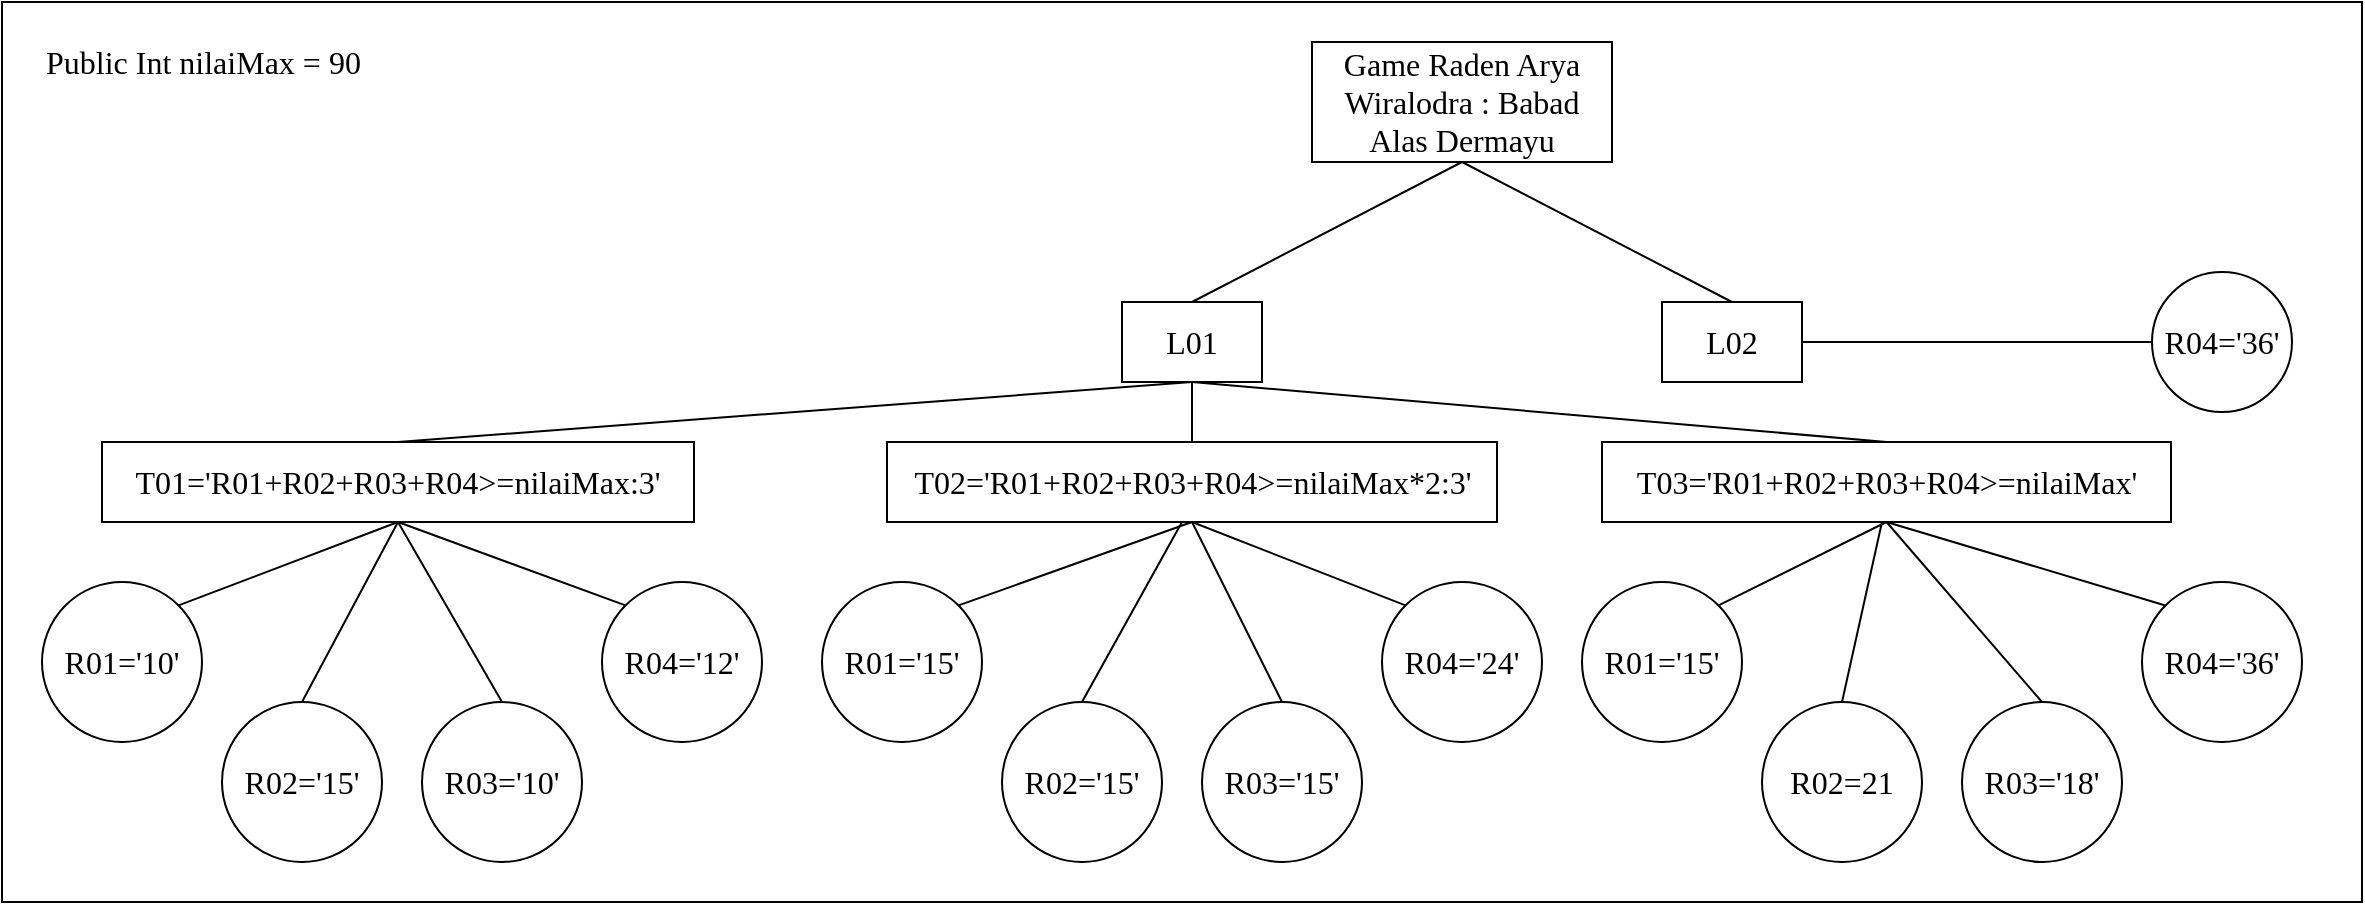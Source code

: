 <mxfile version="13.7.6" type="github">
  <diagram id="N4XQ_CXPnWO7x1Vv_Hcr" name="Page-1">
    <mxGraphModel dx="2131" dy="604" grid="1" gridSize="10" guides="1" tooltips="1" connect="1" arrows="1" fold="1" page="1" pageScale="1" pageWidth="900" pageHeight="800" math="0" shadow="0">
      <root>
        <mxCell id="0" />
        <mxCell id="1" parent="0" />
        <mxCell id="ycpoEHU6syWwGk231tpJ-1" value="" style="rounded=0;whiteSpace=wrap;html=1;fontSize=16;fontFamily=Times New Roman;fontStyle=0" parent="1" vertex="1">
          <mxGeometry x="-440" y="70" width="1180" height="450" as="geometry" />
        </mxCell>
        <mxCell id="ycpoEHU6syWwGk231tpJ-5" value="&lt;span style=&quot;font-size: 16px;&quot; lang=&quot;EN-US&quot;&gt;Game&lt;/span&gt;&lt;span style=&quot;font-size: 16px;&quot;&gt;&lt;span style=&quot;font-size: 16px;&quot; lang=&quot;EN-US&quot;&gt; &lt;/span&gt;&lt;/span&gt;&lt;span style=&quot;font-size: 16px;&quot; lang=&quot;EN-US&quot;&gt;Raden Arya Wiralodra : Babad Alas Dermayu&lt;/span&gt;" style="rounded=0;whiteSpace=wrap;html=1;fontSize=16;fontFamily=Times New Roman;fontStyle=0" parent="1" vertex="1">
          <mxGeometry x="215" y="90" width="150" height="60" as="geometry" />
        </mxCell>
        <mxCell id="ycpoEHU6syWwGk231tpJ-9" value="L01" style="rounded=0;whiteSpace=wrap;html=1;fontSize=16;fontFamily=Times New Roman;fontStyle=0" parent="1" vertex="1">
          <mxGeometry x="120" y="220" width="70" height="40" as="geometry" />
        </mxCell>
        <mxCell id="ycpoEHU6syWwGk231tpJ-12" value="T01=&#39;&lt;span style=&quot;font-size: 16px;&quot;&gt;&lt;span style=&quot;font-size: 16px;&quot; lang=&quot;EN-US&quot;&gt;R01+R02+R03+R04&amp;gt;=nilaiMax:3&lt;/span&gt;&lt;/span&gt;&#39;" style="rounded=0;whiteSpace=wrap;html=1;fontSize=16;fontFamily=Times New Roman;fontStyle=0" parent="1" vertex="1">
          <mxGeometry x="-390" y="290" width="296" height="40" as="geometry" />
        </mxCell>
        <mxCell id="ycpoEHU6syWwGk231tpJ-13" value="R02=&#39;15&#39;" style="ellipse;whiteSpace=wrap;html=1;aspect=fixed;fontSize=16;fontFamily=Times New Roman;fontStyle=0" parent="1" vertex="1">
          <mxGeometry x="-330" y="420" width="80" height="80" as="geometry" />
        </mxCell>
        <mxCell id="ycpoEHU6syWwGk231tpJ-14" value="&lt;div style=&quot;font-size: 16px;&quot;&gt;R03=&#39;10&#39;&lt;/div&gt;" style="ellipse;whiteSpace=wrap;html=1;aspect=fixed;fontSize=16;fontFamily=Times New Roman;fontStyle=0" parent="1" vertex="1">
          <mxGeometry x="-230" y="420" width="80" height="80" as="geometry" />
        </mxCell>
        <mxCell id="ycpoEHU6syWwGk231tpJ-15" value="R04=&#39;12&#39;" style="ellipse;whiteSpace=wrap;html=1;aspect=fixed;fontSize=16;fontFamily=Times New Roman;fontStyle=0" parent="1" vertex="1">
          <mxGeometry x="-140" y="360" width="80" height="80" as="geometry" />
        </mxCell>
        <mxCell id="ycpoEHU6syWwGk231tpJ-16" value="&lt;div style=&quot;font-size: 16px;&quot;&gt;R01=&#39;10&#39;&lt;/div&gt;" style="ellipse;whiteSpace=wrap;html=1;aspect=fixed;fontSize=16;fontFamily=Times New Roman;fontStyle=0" parent="1" vertex="1">
          <mxGeometry x="-420" y="360" width="80" height="80" as="geometry" />
        </mxCell>
        <mxCell id="ycpoEHU6syWwGk231tpJ-17" value="" style="endArrow=none;html=1;exitX=0.5;exitY=1;exitDx=0;exitDy=0;entryX=1;entryY=0;entryDx=0;entryDy=0;fontSize=16;fontFamily=Times New Roman;fontStyle=0" parent="1" source="ycpoEHU6syWwGk231tpJ-12" target="ycpoEHU6syWwGk231tpJ-16" edge="1">
          <mxGeometry width="50" height="50" relative="1" as="geometry">
            <mxPoint x="80" y="430" as="sourcePoint" />
            <mxPoint x="130" y="380" as="targetPoint" />
          </mxGeometry>
        </mxCell>
        <mxCell id="ycpoEHU6syWwGk231tpJ-18" value="" style="endArrow=none;html=1;exitX=0.5;exitY=1;exitDx=0;exitDy=0;entryX=0.5;entryY=0;entryDx=0;entryDy=0;fontSize=16;fontFamily=Times New Roman;fontStyle=0" parent="1" source="ycpoEHU6syWwGk231tpJ-12" target="ycpoEHU6syWwGk231tpJ-13" edge="1">
          <mxGeometry width="50" height="50" relative="1" as="geometry">
            <mxPoint x="-235.0" y="360" as="sourcePoint" />
            <mxPoint x="-351.716" y="371.716" as="targetPoint" />
          </mxGeometry>
        </mxCell>
        <mxCell id="ycpoEHU6syWwGk231tpJ-19" value="" style="endArrow=none;html=1;exitX=0.5;exitY=1;exitDx=0;exitDy=0;entryX=0.5;entryY=0;entryDx=0;entryDy=0;fontSize=16;fontFamily=Times New Roman;fontStyle=0" parent="1" source="ycpoEHU6syWwGk231tpJ-12" target="ycpoEHU6syWwGk231tpJ-14" edge="1">
          <mxGeometry width="50" height="50" relative="1" as="geometry">
            <mxPoint x="-235.0" y="360" as="sourcePoint" />
            <mxPoint x="-290" y="420" as="targetPoint" />
          </mxGeometry>
        </mxCell>
        <mxCell id="ycpoEHU6syWwGk231tpJ-20" value="" style="endArrow=none;html=1;exitX=0.5;exitY=1;exitDx=0;exitDy=0;entryX=0;entryY=0;entryDx=0;entryDy=0;fontSize=16;fontFamily=Times New Roman;fontStyle=0" parent="1" source="ycpoEHU6syWwGk231tpJ-12" target="ycpoEHU6syWwGk231tpJ-15" edge="1">
          <mxGeometry width="50" height="50" relative="1" as="geometry">
            <mxPoint x="-235.0" y="360" as="sourcePoint" />
            <mxPoint x="-213.68" y="420" as="targetPoint" />
          </mxGeometry>
        </mxCell>
        <mxCell id="ycpoEHU6syWwGk231tpJ-21" value="T02=&#39;&lt;span style=&quot;font-size: 16px;&quot;&gt;&lt;span style=&quot;font-size: 16px;&quot; lang=&quot;EN-US&quot;&gt;R01+R02+R03+R04&amp;gt;=&lt;/span&gt;&lt;/span&gt;&lt;span style=&quot;font-size: 16px;&quot;&gt;&lt;span style=&quot;font-size: 16px;&quot; lang=&quot;EN-US&quot;&gt;nilaiMax*2:3&lt;/span&gt;&lt;/span&gt;&#39;" style="rounded=0;whiteSpace=wrap;html=1;fontSize=16;fontFamily=Times New Roman;fontStyle=0" parent="1" vertex="1">
          <mxGeometry x="2.5" y="290" width="305" height="40" as="geometry" />
        </mxCell>
        <mxCell id="ycpoEHU6syWwGk231tpJ-22" value="R02=&#39;15&#39;" style="ellipse;whiteSpace=wrap;html=1;aspect=fixed;fontSize=16;fontFamily=Times New Roman;fontStyle=0" parent="1" vertex="1">
          <mxGeometry x="60" y="420" width="80" height="80" as="geometry" />
        </mxCell>
        <mxCell id="ycpoEHU6syWwGk231tpJ-23" value="&lt;div style=&quot;font-size: 16px;&quot;&gt;R03=&#39;15&#39;&lt;/div&gt;" style="ellipse;whiteSpace=wrap;html=1;aspect=fixed;fontSize=16;fontFamily=Times New Roman;fontStyle=0" parent="1" vertex="1">
          <mxGeometry x="160" y="420" width="80" height="80" as="geometry" />
        </mxCell>
        <mxCell id="ycpoEHU6syWwGk231tpJ-24" value="R04=&#39;24&#39;" style="ellipse;whiteSpace=wrap;html=1;aspect=fixed;fontSize=16;fontFamily=Times New Roman;fontStyle=0" parent="1" vertex="1">
          <mxGeometry x="250" y="360" width="80" height="80" as="geometry" />
        </mxCell>
        <mxCell id="ycpoEHU6syWwGk231tpJ-25" value="&lt;div style=&quot;font-size: 16px;&quot;&gt;R01=&#39;15&#39;&lt;/div&gt;" style="ellipse;whiteSpace=wrap;html=1;aspect=fixed;fontSize=16;fontFamily=Times New Roman;fontStyle=0" parent="1" vertex="1">
          <mxGeometry x="-30" y="360" width="80" height="80" as="geometry" />
        </mxCell>
        <mxCell id="ycpoEHU6syWwGk231tpJ-26" value="" style="endArrow=none;html=1;exitX=0.5;exitY=1;exitDx=0;exitDy=0;entryX=1;entryY=0;entryDx=0;entryDy=0;fontSize=16;fontFamily=Times New Roman;fontStyle=0" parent="1" source="ycpoEHU6syWwGk231tpJ-21" target="ycpoEHU6syWwGk231tpJ-25" edge="1">
          <mxGeometry width="50" height="50" relative="1" as="geometry">
            <mxPoint x="470" y="430" as="sourcePoint" />
            <mxPoint x="520" y="380" as="targetPoint" />
          </mxGeometry>
        </mxCell>
        <mxCell id="ycpoEHU6syWwGk231tpJ-27" value="" style="endArrow=none;html=1;entryX=0.5;entryY=0;entryDx=0;entryDy=0;fontSize=16;fontFamily=Times New Roman;fontStyle=0" parent="1" target="ycpoEHU6syWwGk231tpJ-22" edge="1">
          <mxGeometry width="50" height="50" relative="1" as="geometry">
            <mxPoint x="150" y="330" as="sourcePoint" />
            <mxPoint x="38.284" y="371.716" as="targetPoint" />
          </mxGeometry>
        </mxCell>
        <mxCell id="ycpoEHU6syWwGk231tpJ-28" value="" style="endArrow=none;html=1;exitX=0.5;exitY=1;exitDx=0;exitDy=0;entryX=0.5;entryY=0;entryDx=0;entryDy=0;fontSize=16;fontFamily=Times New Roman;fontStyle=0" parent="1" source="ycpoEHU6syWwGk231tpJ-21" target="ycpoEHU6syWwGk231tpJ-23" edge="1">
          <mxGeometry width="50" height="50" relative="1" as="geometry">
            <mxPoint x="155" y="360" as="sourcePoint" />
            <mxPoint x="100" y="420" as="targetPoint" />
          </mxGeometry>
        </mxCell>
        <mxCell id="ycpoEHU6syWwGk231tpJ-29" value="" style="endArrow=none;html=1;entryX=0;entryY=0;entryDx=0;entryDy=0;fontSize=16;exitX=0.5;exitY=1;exitDx=0;exitDy=0;fontFamily=Times New Roman;fontStyle=0" parent="1" source="ycpoEHU6syWwGk231tpJ-21" target="ycpoEHU6syWwGk231tpJ-24" edge="1">
          <mxGeometry width="50" height="50" relative="1" as="geometry">
            <mxPoint x="150" y="340" as="sourcePoint" />
            <mxPoint x="176.32" y="420" as="targetPoint" />
          </mxGeometry>
        </mxCell>
        <mxCell id="ycpoEHU6syWwGk231tpJ-30" value="&lt;div style=&quot;font-size: 16px;&quot;&gt;T03=&#39;&lt;span style=&quot;font-size: 16px;&quot;&gt;&lt;span style=&quot;font-size: 16px;&quot; lang=&quot;EN-US&quot;&gt;R01+R02+R03+R04&amp;gt;=&lt;/span&gt;&lt;/span&gt;&lt;span style=&quot;font-size: 16px;&quot;&gt;&lt;span style=&quot;font-size: 16px;&quot; lang=&quot;EN-US&quot;&gt;nilaiMax&lt;/span&gt;&lt;/span&gt;&#39;&lt;/div&gt;" style="rounded=0;whiteSpace=wrap;html=1;fontSize=16;fontFamily=Times New Roman;fontStyle=0" parent="1" vertex="1">
          <mxGeometry x="360" y="290" width="284.5" height="40" as="geometry" />
        </mxCell>
        <mxCell id="ycpoEHU6syWwGk231tpJ-31" value="R02=21" style="ellipse;whiteSpace=wrap;html=1;aspect=fixed;fontSize=16;fontFamily=Times New Roman;fontStyle=0" parent="1" vertex="1">
          <mxGeometry x="440" y="420" width="80" height="80" as="geometry" />
        </mxCell>
        <mxCell id="ycpoEHU6syWwGk231tpJ-32" value="&lt;div style=&quot;font-size: 16px;&quot;&gt;R03=&#39;18&#39;&lt;/div&gt;" style="ellipse;whiteSpace=wrap;html=1;aspect=fixed;fontSize=16;fontFamily=Times New Roman;fontStyle=0" parent="1" vertex="1">
          <mxGeometry x="540" y="420" width="80" height="80" as="geometry" />
        </mxCell>
        <mxCell id="ycpoEHU6syWwGk231tpJ-33" value="R04=&#39;36&#39;" style="ellipse;whiteSpace=wrap;html=1;aspect=fixed;fontSize=16;fontFamily=Times New Roman;fontStyle=0" parent="1" vertex="1">
          <mxGeometry x="630" y="360" width="80" height="80" as="geometry" />
        </mxCell>
        <mxCell id="ycpoEHU6syWwGk231tpJ-34" value="&lt;div style=&quot;font-size: 16px;&quot;&gt;R01=&#39;15&#39;&lt;/div&gt;" style="ellipse;whiteSpace=wrap;html=1;aspect=fixed;fontSize=16;fontFamily=Times New Roman;fontStyle=0" parent="1" vertex="1">
          <mxGeometry x="350" y="360" width="80" height="80" as="geometry" />
        </mxCell>
        <mxCell id="ycpoEHU6syWwGk231tpJ-35" value="" style="endArrow=none;html=1;exitX=0.5;exitY=1;exitDx=0;exitDy=0;entryX=1;entryY=0;entryDx=0;entryDy=0;fontSize=16;fontFamily=Times New Roman;fontStyle=0" parent="1" source="ycpoEHU6syWwGk231tpJ-30" target="ycpoEHU6syWwGk231tpJ-34" edge="1">
          <mxGeometry width="50" height="50" relative="1" as="geometry">
            <mxPoint x="850" y="430" as="sourcePoint" />
            <mxPoint x="900" y="380" as="targetPoint" />
          </mxGeometry>
        </mxCell>
        <mxCell id="ycpoEHU6syWwGk231tpJ-36" value="" style="endArrow=none;html=1;entryX=0.5;entryY=0;entryDx=0;entryDy=0;fontSize=16;fontFamily=Times New Roman;fontStyle=0" parent="1" target="ycpoEHU6syWwGk231tpJ-31" edge="1">
          <mxGeometry width="50" height="50" relative="1" as="geometry">
            <mxPoint x="500" y="330" as="sourcePoint" />
            <mxPoint x="418.284" y="371.716" as="targetPoint" />
          </mxGeometry>
        </mxCell>
        <mxCell id="ycpoEHU6syWwGk231tpJ-37" value="" style="endArrow=none;html=1;exitX=0.5;exitY=1;exitDx=0;exitDy=0;entryX=0.5;entryY=0;entryDx=0;entryDy=0;fontSize=16;fontFamily=Times New Roman;fontStyle=0" parent="1" source="ycpoEHU6syWwGk231tpJ-30" target="ycpoEHU6syWwGk231tpJ-32" edge="1">
          <mxGeometry width="50" height="50" relative="1" as="geometry">
            <mxPoint x="535" y="360" as="sourcePoint" />
            <mxPoint x="480" y="420" as="targetPoint" />
          </mxGeometry>
        </mxCell>
        <mxCell id="ycpoEHU6syWwGk231tpJ-38" value="" style="endArrow=none;html=1;exitX=0.5;exitY=1;exitDx=0;exitDy=0;entryX=0;entryY=0;entryDx=0;entryDy=0;fontSize=16;fontFamily=Times New Roman;fontStyle=0" parent="1" source="ycpoEHU6syWwGk231tpJ-30" target="ycpoEHU6syWwGk231tpJ-33" edge="1">
          <mxGeometry width="50" height="50" relative="1" as="geometry">
            <mxPoint x="535" y="360" as="sourcePoint" />
            <mxPoint x="556.32" y="420" as="targetPoint" />
          </mxGeometry>
        </mxCell>
        <mxCell id="ycpoEHU6syWwGk231tpJ-39" value="&lt;div style=&quot;font-size: 16px;&quot; align=&quot;left&quot;&gt;Public Int nilaiMax = 90&lt;br style=&quot;font-size: 16px;&quot;&gt;&lt;/div&gt;" style="text;html=1;strokeColor=none;fillColor=none;align=left;verticalAlign=middle;whiteSpace=wrap;rounded=0;fontSize=16;fontFamily=Times New Roman;fontStyle=0" parent="1" vertex="1">
          <mxGeometry x="-420" y="90" width="190" height="20" as="geometry" />
        </mxCell>
        <mxCell id="ycpoEHU6syWwGk231tpJ-42" value="" style="endArrow=none;html=1;entryX=0.5;entryY=1;entryDx=0;entryDy=0;exitX=0.5;exitY=0;exitDx=0;exitDy=0;fontSize=16;fontFamily=Times New Roman;fontStyle=0" parent="1" source="ycpoEHU6syWwGk231tpJ-21" target="ycpoEHU6syWwGk231tpJ-9" edge="1">
          <mxGeometry width="50" height="50" relative="1" as="geometry">
            <mxPoint x="80" y="320" as="sourcePoint" />
            <mxPoint x="130" y="270" as="targetPoint" />
          </mxGeometry>
        </mxCell>
        <mxCell id="ycpoEHU6syWwGk231tpJ-43" value="" style="endArrow=none;html=1;entryX=0.5;entryY=1;entryDx=0;entryDy=0;exitX=0.5;exitY=0;exitDx=0;exitDy=0;fontSize=16;fontFamily=Times New Roman;fontStyle=0" parent="1" source="ycpoEHU6syWwGk231tpJ-12" edge="1">
          <mxGeometry width="50" height="50" relative="1" as="geometry">
            <mxPoint x="155" y="320" as="sourcePoint" />
            <mxPoint x="155" y="260" as="targetPoint" />
          </mxGeometry>
        </mxCell>
        <mxCell id="ycpoEHU6syWwGk231tpJ-44" value="" style="endArrow=none;html=1;entryX=0.5;entryY=1;entryDx=0;entryDy=0;exitX=0.5;exitY=0;exitDx=0;exitDy=0;fontSize=16;fontFamily=Times New Roman;fontStyle=0" parent="1" source="ycpoEHU6syWwGk231tpJ-30" edge="1">
          <mxGeometry width="50" height="50" relative="1" as="geometry">
            <mxPoint x="-235.0" y="320" as="sourcePoint" />
            <mxPoint x="155" y="260" as="targetPoint" />
          </mxGeometry>
        </mxCell>
        <mxCell id="ycpoEHU6syWwGk231tpJ-45" value="" style="endArrow=none;html=1;entryX=0.5;entryY=0;entryDx=0;entryDy=0;exitX=0.5;exitY=1;exitDx=0;exitDy=0;fontSize=16;fontFamily=Times New Roman;fontStyle=0" parent="1" source="ycpoEHU6syWwGk231tpJ-5" target="ycpoEHU6syWwGk231tpJ-9" edge="1">
          <mxGeometry width="50" height="50" relative="1" as="geometry">
            <mxPoint x="-225.0" y="330" as="sourcePoint" />
            <mxPoint x="165" y="270" as="targetPoint" />
          </mxGeometry>
        </mxCell>
        <mxCell id="txLvjURyc5DpSJmTS5Vq-1" value="L02" style="rounded=0;whiteSpace=wrap;html=1;fontSize=16;fontFamily=Times New Roman;fontStyle=0" vertex="1" parent="1">
          <mxGeometry x="390" y="220" width="70" height="40" as="geometry" />
        </mxCell>
        <mxCell id="txLvjURyc5DpSJmTS5Vq-2" value="" style="endArrow=none;html=1;entryX=0.5;entryY=0;entryDx=0;entryDy=0;exitX=0.5;exitY=1;exitDx=0;exitDy=0;fontSize=16;fontFamily=Times New Roman;fontStyle=0" edge="1" parent="1" target="txLvjURyc5DpSJmTS5Vq-1">
          <mxGeometry width="50" height="50" relative="1" as="geometry">
            <mxPoint x="290" y="150" as="sourcePoint" />
            <mxPoint x="155" y="220" as="targetPoint" />
          </mxGeometry>
        </mxCell>
        <mxCell id="txLvjURyc5DpSJmTS5Vq-3" value="R04=&#39;36&#39;" style="ellipse;whiteSpace=wrap;html=1;aspect=fixed;fontSize=16;fontFamily=Times New Roman;fontStyle=0" vertex="1" parent="1">
          <mxGeometry x="635" y="205" width="70" height="70" as="geometry" />
        </mxCell>
        <mxCell id="txLvjURyc5DpSJmTS5Vq-4" value="" style="endArrow=none;html=1;exitX=1;exitY=0.5;exitDx=0;exitDy=0;entryX=0;entryY=0.5;entryDx=0;entryDy=0;fontSize=16;fontFamily=Times New Roman;fontStyle=0" edge="1" parent="1" source="txLvjURyc5DpSJmTS5Vq-1" target="txLvjURyc5DpSJmTS5Vq-3">
          <mxGeometry width="50" height="50" relative="1" as="geometry">
            <mxPoint x="502.25" y="330" as="sourcePoint" />
            <mxPoint x="641.716" y="371.716" as="targetPoint" />
          </mxGeometry>
        </mxCell>
      </root>
    </mxGraphModel>
  </diagram>
</mxfile>
